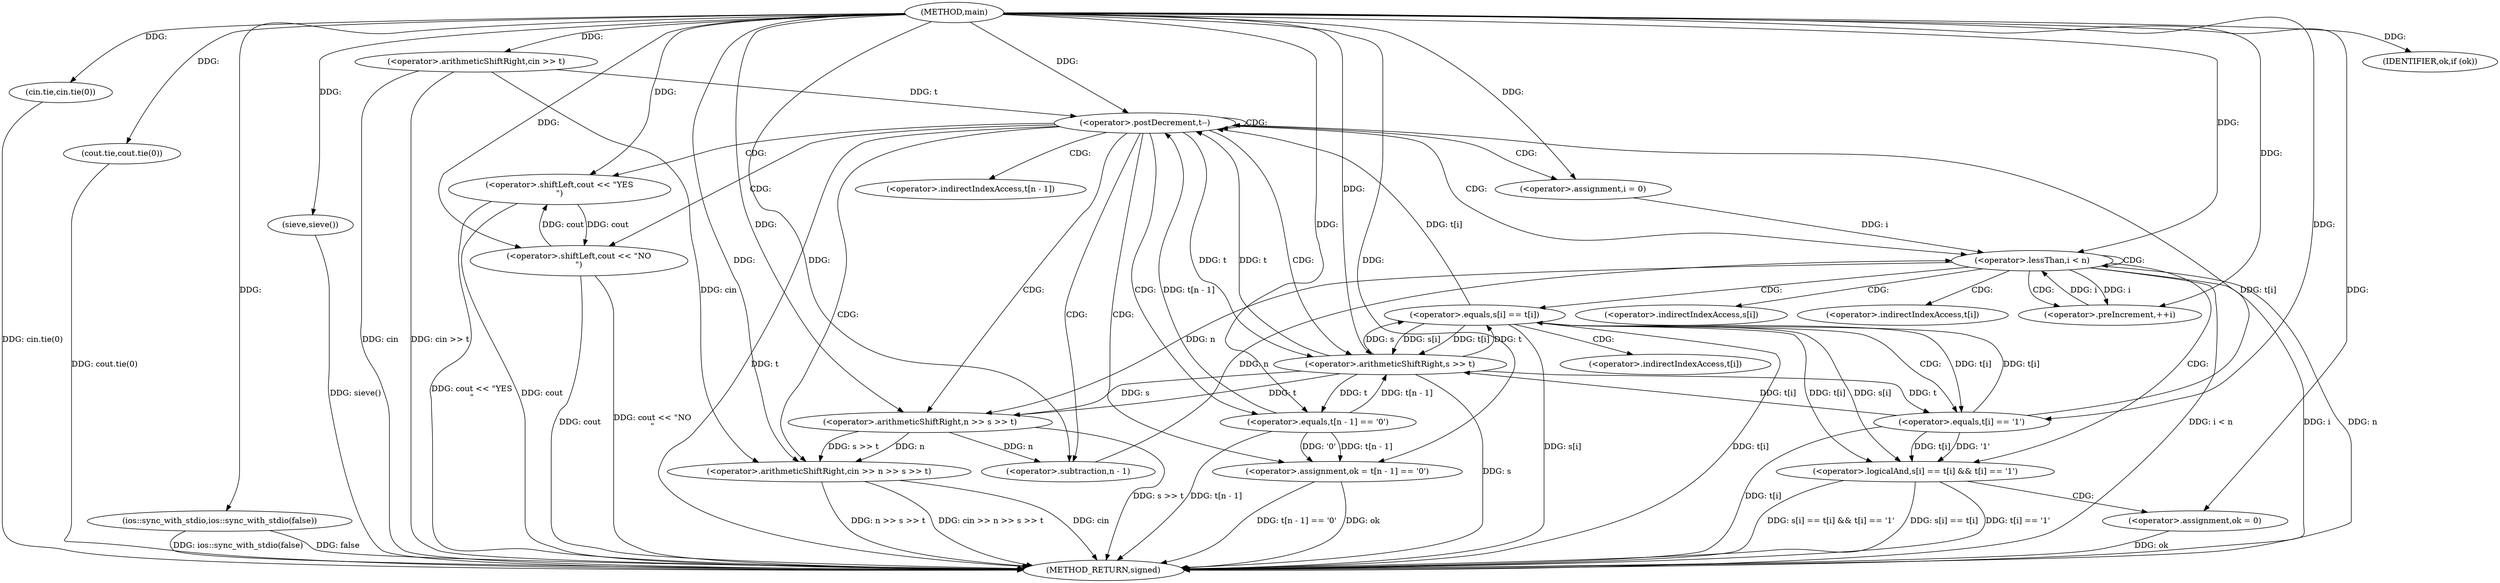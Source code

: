 digraph "main" {  
"1000501" [label = "(METHOD,main)" ]
"1000574" [label = "(METHOD_RETURN,signed)" ]
"1000503" [label = "(cin.tie,cin.tie(0))" ]
"1000505" [label = "(cout.tie,cout.tie(0))" ]
"1000507" [label = "(ios::sync_with_stdio,ios::sync_with_stdio(false))" ]
"1000509" [label = "(sieve,sieve())" ]
"1000511" [label = "(<operator>.arithmeticShiftRight,cin >> t)" ]
"1000515" [label = "(<operator>.postDecrement,t--)" ]
"1000521" [label = "(<operator>.arithmeticShiftRight,cin >> n >> s >> t)" ]
"1000529" [label = "(<operator>.assignment,ok = t[n - 1] == '0')" ]
"1000540" [label = "(<operator>.assignment,i = 0)" ]
"1000543" [label = "(<operator>.lessThan,i < n)" ]
"1000546" [label = "(<operator>.preIncrement,++i)" ]
"1000566" [label = "(IDENTIFIER,ok,if (ok))" ]
"1000567" [label = "(<operator>.shiftLeft,cout << \"YES\n\")" ]
"1000523" [label = "(<operator>.arithmeticShiftRight,n >> s >> t)" ]
"1000531" [label = "(<operator>.equals,t[n - 1] == '0')" ]
"1000549" [label = "(<operator>.logicalAnd,s[i] == t[i] && t[i] == '1')" ]
"1000562" [label = "(<operator>.assignment,ok = 0)" ]
"1000571" [label = "(<operator>.shiftLeft,cout << \"NO\n\")" ]
"1000525" [label = "(<operator>.arithmeticShiftRight,s >> t)" ]
"1000534" [label = "(<operator>.subtraction,n - 1)" ]
"1000550" [label = "(<operator>.equals,s[i] == t[i])" ]
"1000557" [label = "(<operator>.equals,t[i] == '1')" ]
"1000532" [label = "(<operator>.indirectIndexAccess,t[n - 1])" ]
"1000551" [label = "(<operator>.indirectIndexAccess,s[i])" ]
"1000554" [label = "(<operator>.indirectIndexAccess,t[i])" ]
"1000558" [label = "(<operator>.indirectIndexAccess,t[i])" ]
  "1000503" -> "1000574"  [ label = "DDG: cin.tie(0)"] 
  "1000505" -> "1000574"  [ label = "DDG: cout.tie(0)"] 
  "1000507" -> "1000574"  [ label = "DDG: ios::sync_with_stdio(false)"] 
  "1000509" -> "1000574"  [ label = "DDG: sieve()"] 
  "1000511" -> "1000574"  [ label = "DDG: cin"] 
  "1000511" -> "1000574"  [ label = "DDG: cin >> t"] 
  "1000515" -> "1000574"  [ label = "DDG: t"] 
  "1000521" -> "1000574"  [ label = "DDG: cin"] 
  "1000525" -> "1000574"  [ label = "DDG: s"] 
  "1000523" -> "1000574"  [ label = "DDG: s >> t"] 
  "1000521" -> "1000574"  [ label = "DDG: n >> s >> t"] 
  "1000521" -> "1000574"  [ label = "DDG: cin >> n >> s >> t"] 
  "1000529" -> "1000574"  [ label = "DDG: ok"] 
  "1000531" -> "1000574"  [ label = "DDG: t[n - 1]"] 
  "1000529" -> "1000574"  [ label = "DDG: t[n - 1] == '0'"] 
  "1000543" -> "1000574"  [ label = "DDG: i"] 
  "1000543" -> "1000574"  [ label = "DDG: n"] 
  "1000543" -> "1000574"  [ label = "DDG: i < n"] 
  "1000571" -> "1000574"  [ label = "DDG: cout"] 
  "1000571" -> "1000574"  [ label = "DDG: cout << \"NO\n\""] 
  "1000567" -> "1000574"  [ label = "DDG: cout"] 
  "1000567" -> "1000574"  [ label = "DDG: cout << \"YES\n\""] 
  "1000550" -> "1000574"  [ label = "DDG: s[i]"] 
  "1000550" -> "1000574"  [ label = "DDG: t[i]"] 
  "1000549" -> "1000574"  [ label = "DDG: s[i] == t[i]"] 
  "1000557" -> "1000574"  [ label = "DDG: t[i]"] 
  "1000549" -> "1000574"  [ label = "DDG: t[i] == '1'"] 
  "1000549" -> "1000574"  [ label = "DDG: s[i] == t[i] && t[i] == '1'"] 
  "1000562" -> "1000574"  [ label = "DDG: ok"] 
  "1000507" -> "1000574"  [ label = "DDG: false"] 
  "1000501" -> "1000509"  [ label = "DDG: "] 
  "1000501" -> "1000503"  [ label = "DDG: "] 
  "1000501" -> "1000505"  [ label = "DDG: "] 
  "1000501" -> "1000507"  [ label = "DDG: "] 
  "1000501" -> "1000511"  [ label = "DDG: "] 
  "1000511" -> "1000515"  [ label = "DDG: t"] 
  "1000525" -> "1000515"  [ label = "DDG: t"] 
  "1000531" -> "1000515"  [ label = "DDG: t[n - 1]"] 
  "1000550" -> "1000515"  [ label = "DDG: t[i]"] 
  "1000557" -> "1000515"  [ label = "DDG: t[i]"] 
  "1000501" -> "1000515"  [ label = "DDG: "] 
  "1000531" -> "1000529"  [ label = "DDG: t[n - 1]"] 
  "1000531" -> "1000529"  [ label = "DDG: '0'"] 
  "1000511" -> "1000521"  [ label = "DDG: cin"] 
  "1000501" -> "1000521"  [ label = "DDG: "] 
  "1000523" -> "1000521"  [ label = "DDG: n"] 
  "1000523" -> "1000521"  [ label = "DDG: s >> t"] 
  "1000501" -> "1000529"  [ label = "DDG: "] 
  "1000501" -> "1000540"  [ label = "DDG: "] 
  "1000501" -> "1000566"  [ label = "DDG: "] 
  "1000543" -> "1000523"  [ label = "DDG: n"] 
  "1000501" -> "1000523"  [ label = "DDG: "] 
  "1000525" -> "1000523"  [ label = "DDG: s"] 
  "1000525" -> "1000523"  [ label = "DDG: t"] 
  "1000525" -> "1000531"  [ label = "DDG: t"] 
  "1000501" -> "1000531"  [ label = "DDG: "] 
  "1000540" -> "1000543"  [ label = "DDG: i"] 
  "1000546" -> "1000543"  [ label = "DDG: i"] 
  "1000501" -> "1000543"  [ label = "DDG: "] 
  "1000534" -> "1000543"  [ label = "DDG: n"] 
  "1000543" -> "1000546"  [ label = "DDG: i"] 
  "1000501" -> "1000546"  [ label = "DDG: "] 
  "1000501" -> "1000562"  [ label = "DDG: "] 
  "1000571" -> "1000567"  [ label = "DDG: cout"] 
  "1000501" -> "1000567"  [ label = "DDG: "] 
  "1000550" -> "1000525"  [ label = "DDG: s[i]"] 
  "1000501" -> "1000525"  [ label = "DDG: "] 
  "1000515" -> "1000525"  [ label = "DDG: t"] 
  "1000531" -> "1000525"  [ label = "DDG: t[n - 1]"] 
  "1000550" -> "1000525"  [ label = "DDG: t[i]"] 
  "1000557" -> "1000525"  [ label = "DDG: t[i]"] 
  "1000550" -> "1000549"  [ label = "DDG: t[i]"] 
  "1000550" -> "1000549"  [ label = "DDG: s[i]"] 
  "1000557" -> "1000549"  [ label = "DDG: t[i]"] 
  "1000557" -> "1000549"  [ label = "DDG: '1'"] 
  "1000567" -> "1000571"  [ label = "DDG: cout"] 
  "1000501" -> "1000571"  [ label = "DDG: "] 
  "1000523" -> "1000534"  [ label = "DDG: n"] 
  "1000501" -> "1000534"  [ label = "DDG: "] 
  "1000525" -> "1000550"  [ label = "DDG: s"] 
  "1000525" -> "1000550"  [ label = "DDG: t"] 
  "1000557" -> "1000550"  [ label = "DDG: t[i]"] 
  "1000525" -> "1000557"  [ label = "DDG: t"] 
  "1000550" -> "1000557"  [ label = "DDG: t[i]"] 
  "1000501" -> "1000557"  [ label = "DDG: "] 
  "1000515" -> "1000521"  [ label = "CDG: "] 
  "1000515" -> "1000532"  [ label = "CDG: "] 
  "1000515" -> "1000543"  [ label = "CDG: "] 
  "1000515" -> "1000540"  [ label = "CDG: "] 
  "1000515" -> "1000525"  [ label = "CDG: "] 
  "1000515" -> "1000523"  [ label = "CDG: "] 
  "1000515" -> "1000529"  [ label = "CDG: "] 
  "1000515" -> "1000515"  [ label = "CDG: "] 
  "1000515" -> "1000531"  [ label = "CDG: "] 
  "1000515" -> "1000534"  [ label = "CDG: "] 
  "1000515" -> "1000567"  [ label = "CDG: "] 
  "1000515" -> "1000571"  [ label = "CDG: "] 
  "1000543" -> "1000550"  [ label = "CDG: "] 
  "1000543" -> "1000543"  [ label = "CDG: "] 
  "1000543" -> "1000546"  [ label = "CDG: "] 
  "1000543" -> "1000551"  [ label = "CDG: "] 
  "1000543" -> "1000549"  [ label = "CDG: "] 
  "1000543" -> "1000554"  [ label = "CDG: "] 
  "1000549" -> "1000562"  [ label = "CDG: "] 
  "1000550" -> "1000557"  [ label = "CDG: "] 
  "1000550" -> "1000558"  [ label = "CDG: "] 
}
